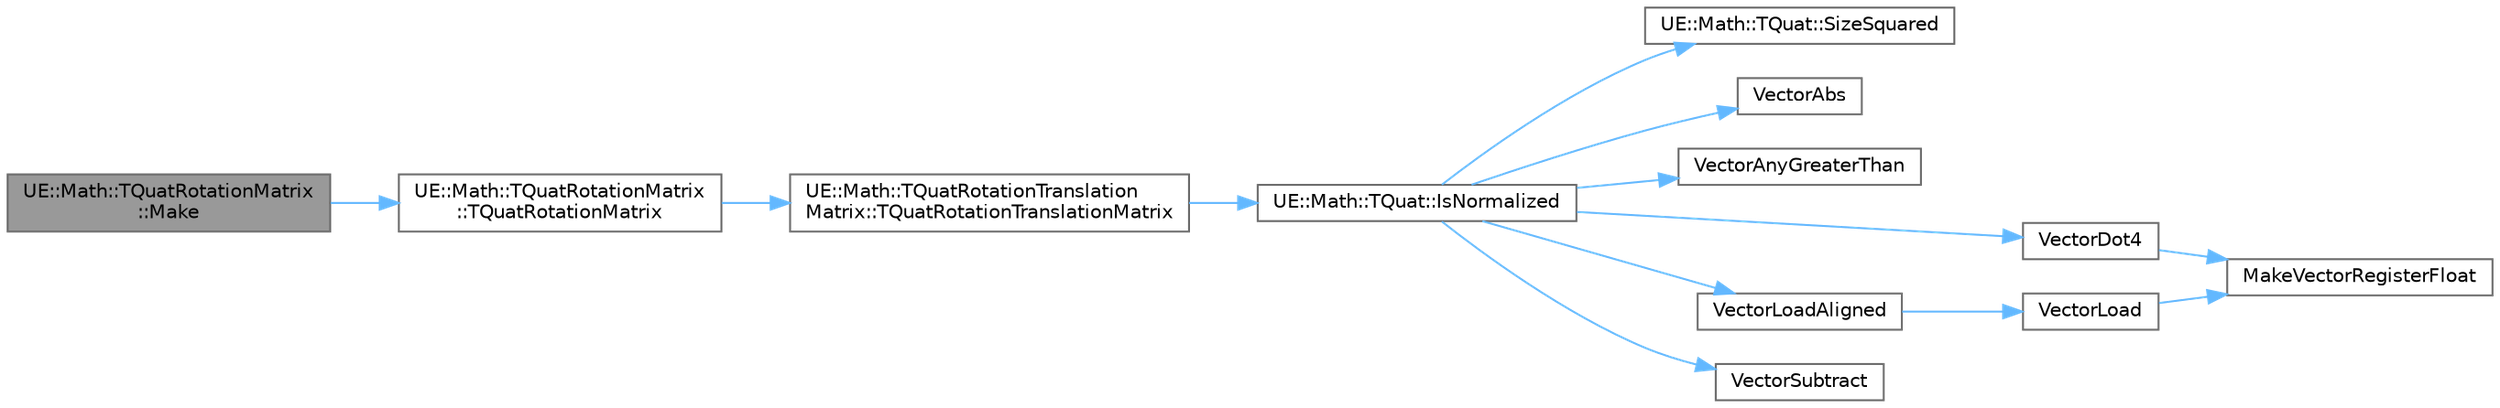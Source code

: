 digraph "UE::Math::TQuatRotationMatrix::Make"
{
 // INTERACTIVE_SVG=YES
 // LATEX_PDF_SIZE
  bgcolor="transparent";
  edge [fontname=Helvetica,fontsize=10,labelfontname=Helvetica,labelfontsize=10];
  node [fontname=Helvetica,fontsize=10,shape=box,height=0.2,width=0.4];
  rankdir="LR";
  Node1 [id="Node000001",label="UE::Math::TQuatRotationMatrix\l::Make",height=0.2,width=0.4,color="gray40", fillcolor="grey60", style="filled", fontcolor="black",tooltip="Matrix factory."];
  Node1 -> Node2 [id="edge1_Node000001_Node000002",color="steelblue1",style="solid",tooltip=" "];
  Node2 [id="Node000002",label="UE::Math::TQuatRotationMatrix\l::TQuatRotationMatrix",height=0.2,width=0.4,color="grey40", fillcolor="white", style="filled",URL="$de/d7e/structUE_1_1Math_1_1TQuatRotationMatrix.html#ab0fd83fd1826fef54dab56f0d558d7cf",tooltip="Constructor."];
  Node2 -> Node3 [id="edge2_Node000002_Node000003",color="steelblue1",style="solid",tooltip=" "];
  Node3 [id="Node000003",label="UE::Math::TQuatRotationTranslation\lMatrix::TQuatRotationTranslationMatrix",height=0.2,width=0.4,color="grey40", fillcolor="white", style="filled",URL="$d0/d15/structUE_1_1Math_1_1TQuatRotationTranslationMatrix.html#a67353061fc50e09d74310de4531517b8",tooltip="Constructor."];
  Node3 -> Node4 [id="edge3_Node000003_Node000004",color="steelblue1",style="solid",tooltip=" "];
  Node4 [id="Node000004",label="UE::Math::TQuat::IsNormalized",height=0.2,width=0.4,color="grey40", fillcolor="white", style="filled",URL="$d6/d4a/structUE_1_1Math_1_1TQuat.html#a9e744010e61eb5448b8f5decefa71310",tooltip=" "];
  Node4 -> Node5 [id="edge4_Node000004_Node000005",color="steelblue1",style="solid",tooltip=" "];
  Node5 [id="Node000005",label="UE::Math::TQuat::SizeSquared",height=0.2,width=0.4,color="grey40", fillcolor="white", style="filled",URL="$d6/d4a/structUE_1_1Math_1_1TQuat.html#a17f302263c93a8a90f0e9bf546863723",tooltip="Get the length squared of this quaternion."];
  Node4 -> Node6 [id="edge5_Node000004_Node000006",color="steelblue1",style="solid",tooltip=" "];
  Node6 [id="Node000006",label="VectorAbs",height=0.2,width=0.4,color="grey40", fillcolor="white", style="filled",URL="$dd/d4d/UnrealMathFPU_8h.html#ab1e23c42a5e914b9b09f84afeb306f3e",tooltip="Returns the absolute value (component-wise)."];
  Node4 -> Node7 [id="edge6_Node000004_Node000007",color="steelblue1",style="solid",tooltip=" "];
  Node7 [id="Node000007",label="VectorAnyGreaterThan",height=0.2,width=0.4,color="grey40", fillcolor="white", style="filled",URL="$dd/d4d/UnrealMathFPU_8h.html#a11dff42191a4215e5538bbb555224983",tooltip="Returns non-zero if any element in Vec1 is greater than the corresponding element in Vec2,..."];
  Node4 -> Node8 [id="edge7_Node000004_Node000008",color="steelblue1",style="solid",tooltip=" "];
  Node8 [id="Node000008",label="VectorDot4",height=0.2,width=0.4,color="grey40", fillcolor="white", style="filled",URL="$dd/d4d/UnrealMathFPU_8h.html#a228a2afa492d30626e0459e5c88b9ae9",tooltip="Calculates the dot4 product of two vectors and returns a vector with the result in all 4 components."];
  Node8 -> Node9 [id="edge8_Node000008_Node000009",color="steelblue1",style="solid",tooltip=" "];
  Node9 [id="Node000009",label="MakeVectorRegisterFloat",height=0.2,width=0.4,color="grey40", fillcolor="white", style="filled",URL="$dd/d4d/UnrealMathFPU_8h.html#aefc67d5a07d1692613a29d8c9f71e815",tooltip="Returns a bitwise equivalent vector based on 4 DWORDs."];
  Node4 -> Node10 [id="edge9_Node000004_Node000010",color="steelblue1",style="solid",tooltip=" "];
  Node10 [id="Node000010",label="VectorLoadAligned",height=0.2,width=0.4,color="grey40", fillcolor="white", style="filled",URL="$dd/d4d/UnrealMathFPU_8h.html#a795bf143be99fa9c21053ce7ee7367ee",tooltip="Loads 4 FLOATs from aligned memory."];
  Node10 -> Node11 [id="edge10_Node000010_Node000011",color="steelblue1",style="solid",tooltip=" "];
  Node11 [id="Node000011",label="VectorLoad",height=0.2,width=0.4,color="grey40", fillcolor="white", style="filled",URL="$dd/d4d/UnrealMathFPU_8h.html#acf012ed0bd0dbebc7aadab0ba8a1f808",tooltip="Loads 4 FLOATs from unaligned memory."];
  Node11 -> Node9 [id="edge11_Node000011_Node000009",color="steelblue1",style="solid",tooltip=" "];
  Node4 -> Node12 [id="edge12_Node000004_Node000012",color="steelblue1",style="solid",tooltip=" "];
  Node12 [id="Node000012",label="VectorSubtract",height=0.2,width=0.4,color="grey40", fillcolor="white", style="filled",URL="$dd/d4d/UnrealMathFPU_8h.html#a04bcec26a9b27581b52a59c6fa5e2082",tooltip="Subtracts a vector from another (component-wise) and returns the result."];
}
